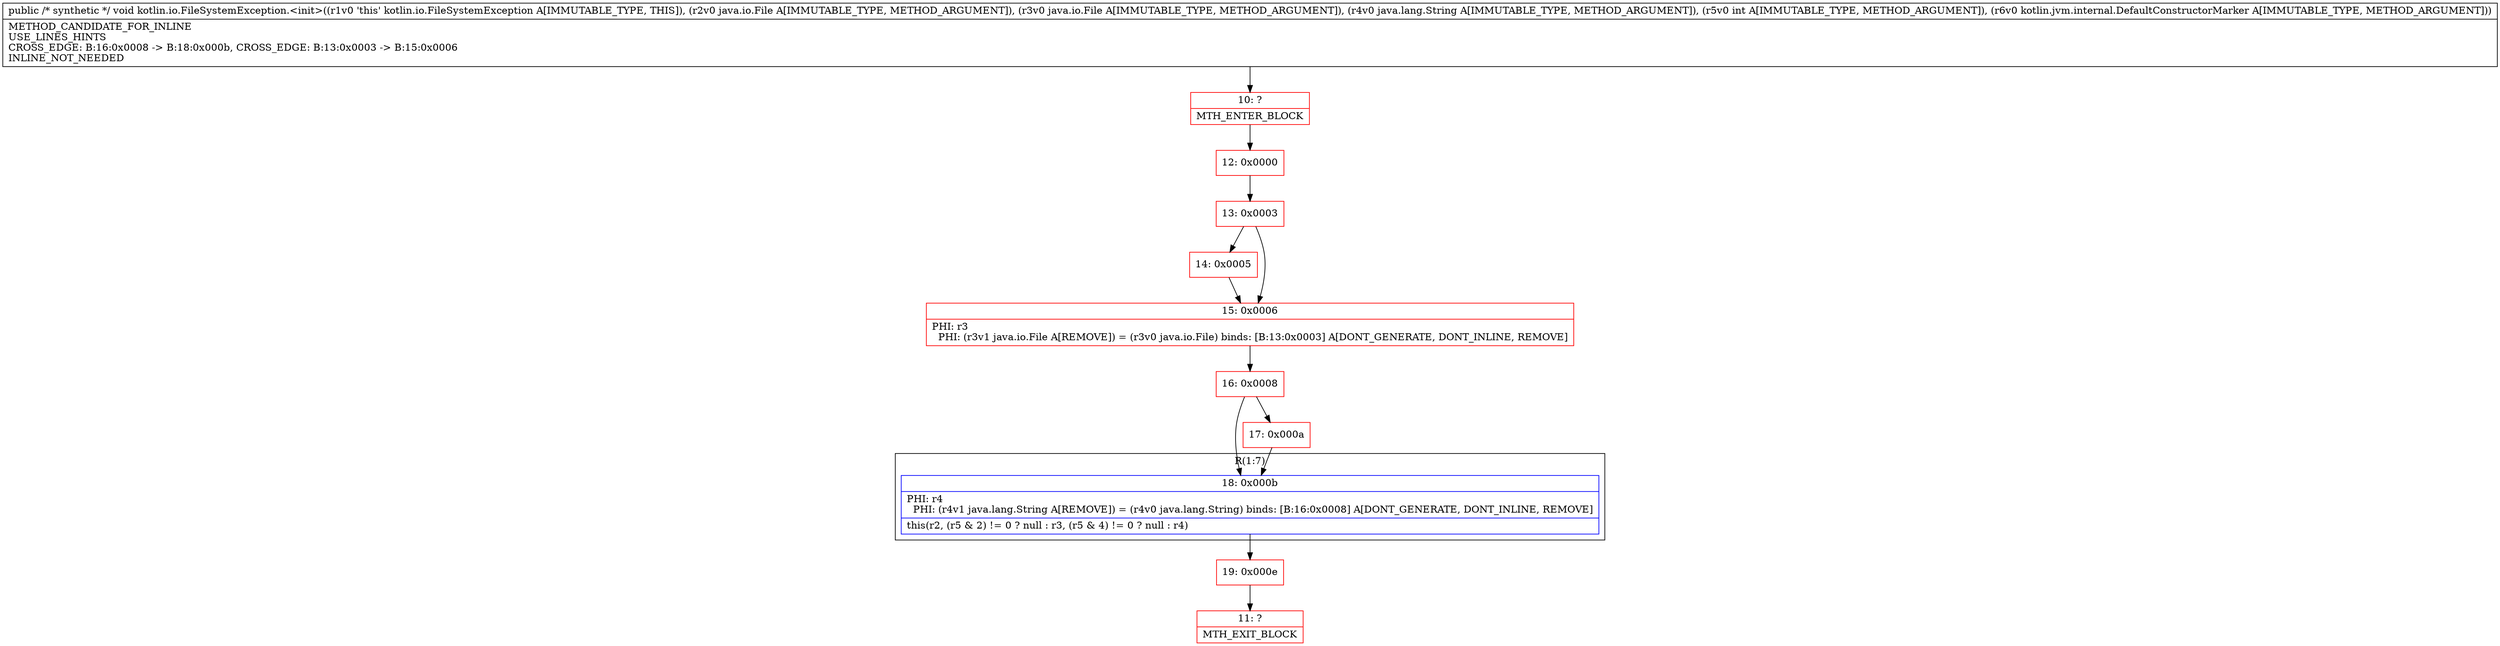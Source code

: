 digraph "CFG forkotlin.io.FileSystemException.\<init\>(Ljava\/io\/File;Ljava\/io\/File;Ljava\/lang\/String;ILkotlin\/jvm\/internal\/DefaultConstructorMarker;)V" {
subgraph cluster_Region_1871673597 {
label = "R(1:7)";
node [shape=record,color=blue];
Node_18 [shape=record,label="{18\:\ 0x000b|PHI: r4 \l  PHI: (r4v1 java.lang.String A[REMOVE]) = (r4v0 java.lang.String) binds: [B:16:0x0008] A[DONT_GENERATE, DONT_INLINE, REMOVE]\l|this(r2, (r5 & 2) != 0 ? null : r3, (r5 & 4) != 0 ? null : r4)\l}"];
}
Node_10 [shape=record,color=red,label="{10\:\ ?|MTH_ENTER_BLOCK\l}"];
Node_12 [shape=record,color=red,label="{12\:\ 0x0000}"];
Node_13 [shape=record,color=red,label="{13\:\ 0x0003}"];
Node_14 [shape=record,color=red,label="{14\:\ 0x0005}"];
Node_15 [shape=record,color=red,label="{15\:\ 0x0006|PHI: r3 \l  PHI: (r3v1 java.io.File A[REMOVE]) = (r3v0 java.io.File) binds: [B:13:0x0003] A[DONT_GENERATE, DONT_INLINE, REMOVE]\l}"];
Node_16 [shape=record,color=red,label="{16\:\ 0x0008}"];
Node_17 [shape=record,color=red,label="{17\:\ 0x000a}"];
Node_19 [shape=record,color=red,label="{19\:\ 0x000e}"];
Node_11 [shape=record,color=red,label="{11\:\ ?|MTH_EXIT_BLOCK\l}"];
MethodNode[shape=record,label="{public \/* synthetic *\/ void kotlin.io.FileSystemException.\<init\>((r1v0 'this' kotlin.io.FileSystemException A[IMMUTABLE_TYPE, THIS]), (r2v0 java.io.File A[IMMUTABLE_TYPE, METHOD_ARGUMENT]), (r3v0 java.io.File A[IMMUTABLE_TYPE, METHOD_ARGUMENT]), (r4v0 java.lang.String A[IMMUTABLE_TYPE, METHOD_ARGUMENT]), (r5v0 int A[IMMUTABLE_TYPE, METHOD_ARGUMENT]), (r6v0 kotlin.jvm.internal.DefaultConstructorMarker A[IMMUTABLE_TYPE, METHOD_ARGUMENT]))  | METHOD_CANDIDATE_FOR_INLINE\lUSE_LINES_HINTS\lCROSS_EDGE: B:16:0x0008 \-\> B:18:0x000b, CROSS_EDGE: B:13:0x0003 \-\> B:15:0x0006\lINLINE_NOT_NEEDED\l}"];
MethodNode -> Node_10;Node_18 -> Node_19;
Node_10 -> Node_12;
Node_12 -> Node_13;
Node_13 -> Node_14;
Node_13 -> Node_15;
Node_14 -> Node_15;
Node_15 -> Node_16;
Node_16 -> Node_17;
Node_16 -> Node_18;
Node_17 -> Node_18;
Node_19 -> Node_11;
}

